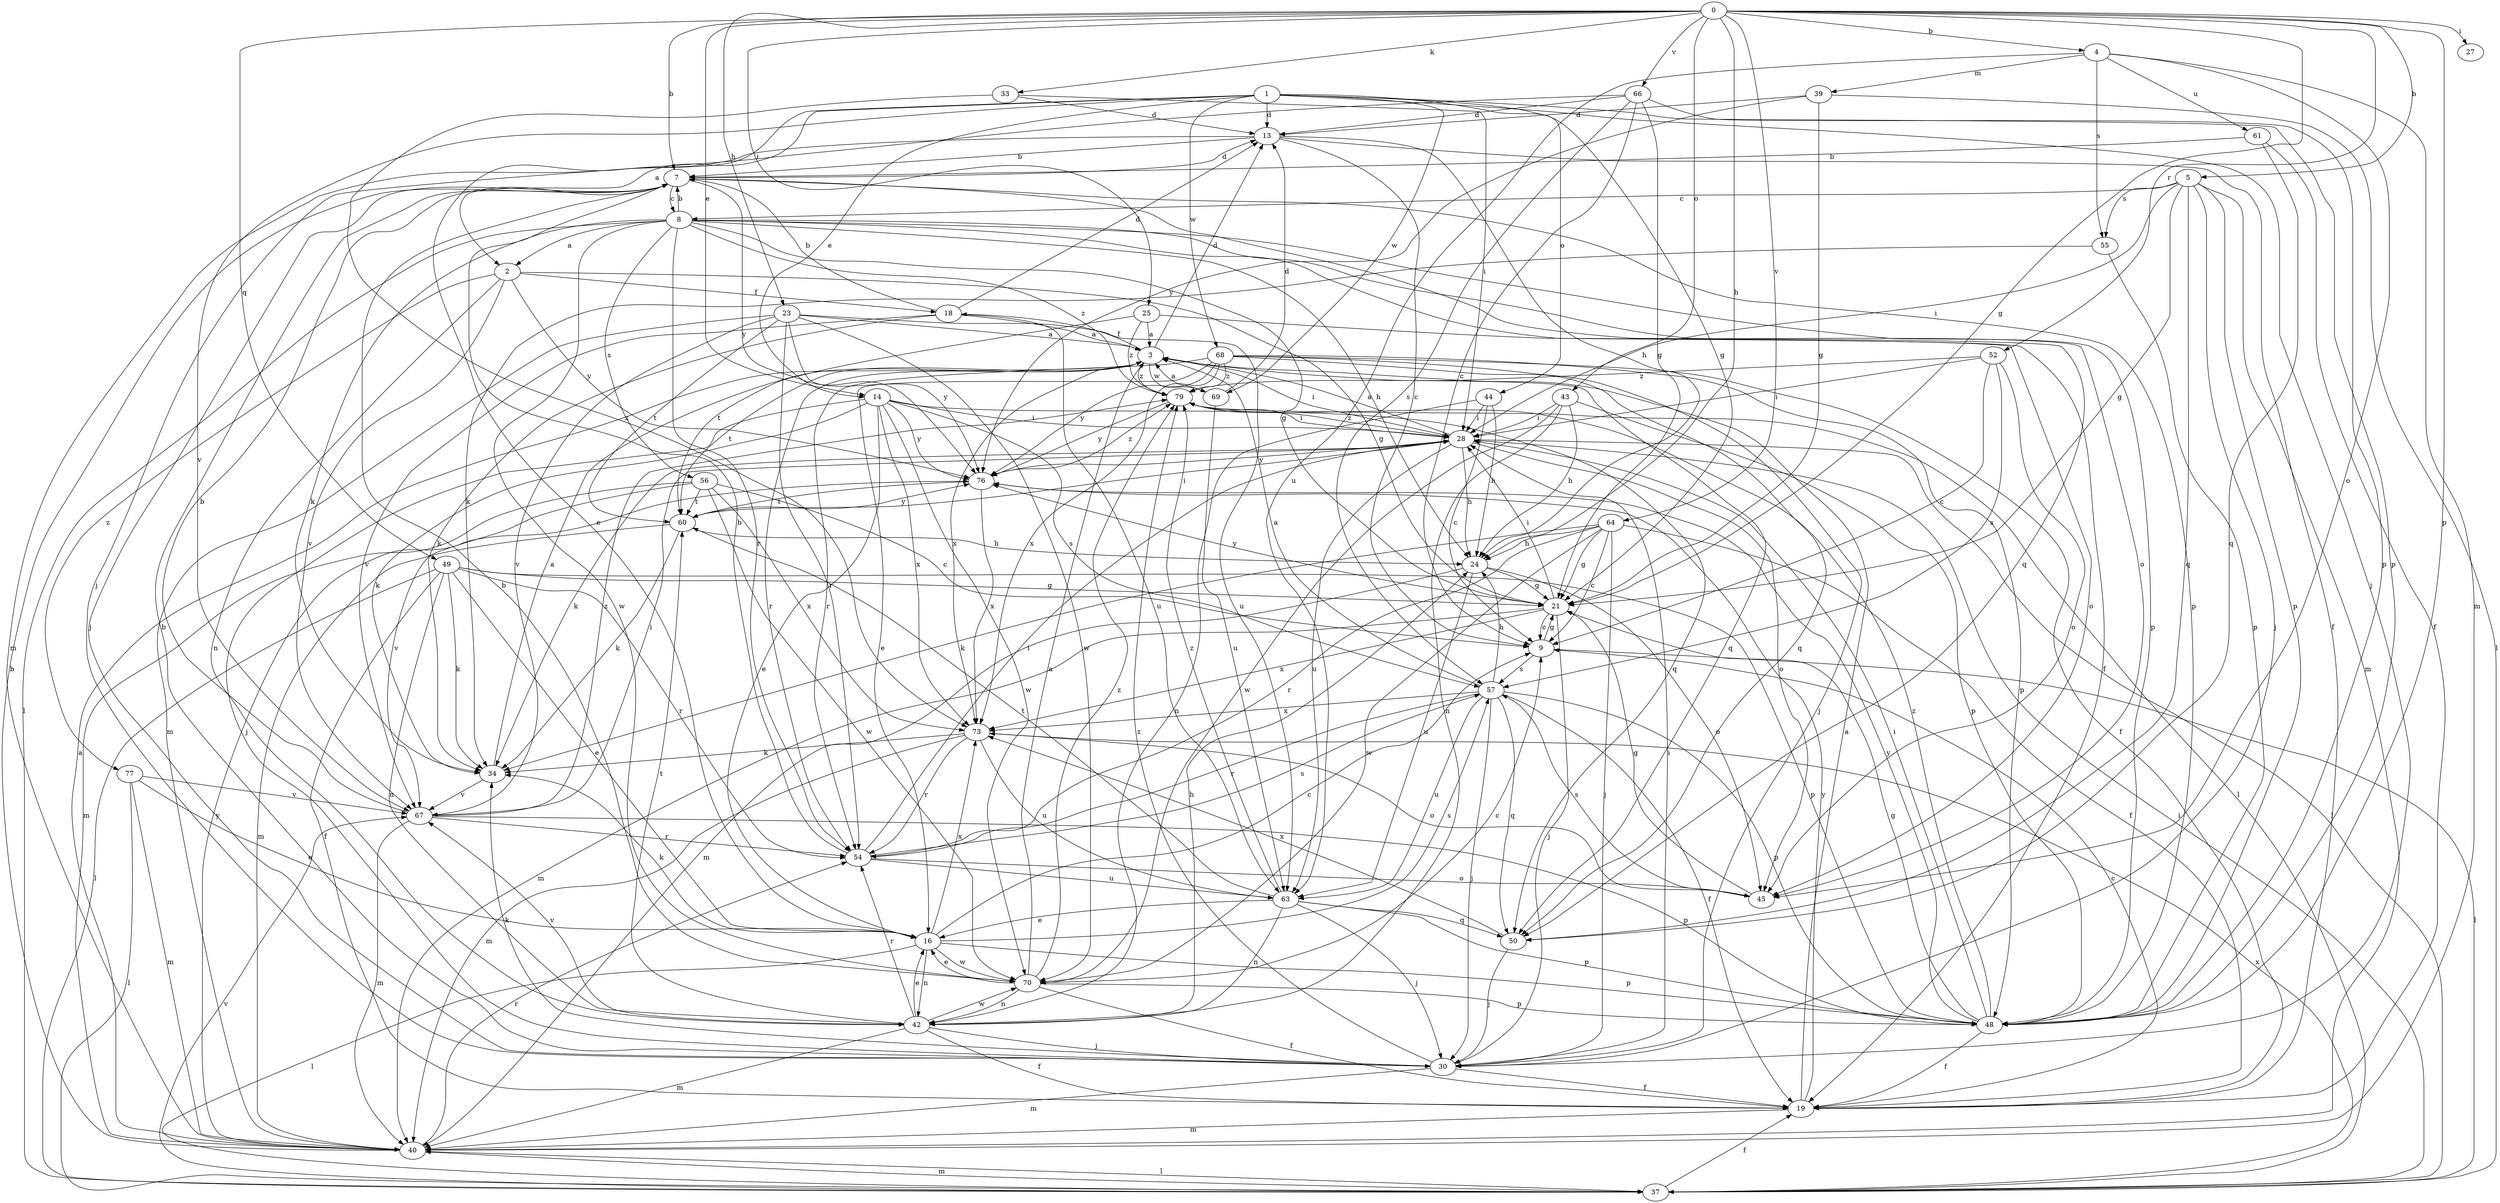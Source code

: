 strict digraph  {
0;
1;
2;
3;
4;
5;
7;
8;
9;
13;
14;
16;
18;
19;
21;
23;
24;
25;
27;
28;
30;
33;
34;
37;
39;
40;
42;
43;
44;
45;
48;
49;
50;
52;
54;
55;
56;
57;
60;
61;
63;
64;
66;
67;
68;
69;
70;
73;
76;
77;
79;
0 -> 4  [label=b];
0 -> 5  [label=b];
0 -> 7  [label=b];
0 -> 14  [label=e];
0 -> 21  [label=g];
0 -> 23  [label=h];
0 -> 24  [label=h];
0 -> 25  [label=i];
0 -> 27  [label=i];
0 -> 33  [label=k];
0 -> 43  [label=o];
0 -> 48  [label=p];
0 -> 49  [label=q];
0 -> 52  [label=r];
0 -> 64  [label=v];
0 -> 66  [label=v];
1 -> 2  [label=a];
1 -> 13  [label=d];
1 -> 14  [label=e];
1 -> 16  [label=e];
1 -> 21  [label=g];
1 -> 30  [label=j];
1 -> 44  [label=o];
1 -> 48  [label=p];
1 -> 67  [label=v];
1 -> 68  [label=w];
1 -> 69  [label=w];
2 -> 18  [label=f];
2 -> 21  [label=g];
2 -> 42  [label=n];
2 -> 67  [label=v];
2 -> 76  [label=y];
2 -> 77  [label=z];
3 -> 13  [label=d];
3 -> 18  [label=f];
3 -> 28  [label=i];
3 -> 50  [label=q];
3 -> 54  [label=r];
3 -> 60  [label=t];
3 -> 69  [label=w];
3 -> 73  [label=x];
3 -> 79  [label=z];
4 -> 39  [label=m];
4 -> 40  [label=m];
4 -> 45  [label=o];
4 -> 55  [label=s];
4 -> 61  [label=u];
4 -> 63  [label=u];
5 -> 8  [label=c];
5 -> 21  [label=g];
5 -> 28  [label=i];
5 -> 30  [label=j];
5 -> 40  [label=m];
5 -> 48  [label=p];
5 -> 50  [label=q];
5 -> 55  [label=s];
7 -> 8  [label=c];
7 -> 13  [label=d];
7 -> 30  [label=j];
7 -> 48  [label=p];
7 -> 50  [label=q];
7 -> 76  [label=y];
8 -> 2  [label=a];
8 -> 7  [label=b];
8 -> 19  [label=f];
8 -> 21  [label=g];
8 -> 24  [label=h];
8 -> 34  [label=k];
8 -> 37  [label=l];
8 -> 45  [label=o];
8 -> 48  [label=p];
8 -> 54  [label=r];
8 -> 56  [label=s];
8 -> 70  [label=w];
8 -> 79  [label=z];
9 -> 21  [label=g];
9 -> 37  [label=l];
9 -> 57  [label=s];
13 -> 7  [label=b];
13 -> 9  [label=c];
13 -> 19  [label=f];
13 -> 24  [label=h];
13 -> 40  [label=m];
14 -> 16  [label=e];
14 -> 28  [label=i];
14 -> 30  [label=j];
14 -> 34  [label=k];
14 -> 50  [label=q];
14 -> 57  [label=s];
14 -> 70  [label=w];
14 -> 73  [label=x];
14 -> 76  [label=y];
16 -> 9  [label=c];
16 -> 34  [label=k];
16 -> 37  [label=l];
16 -> 42  [label=n];
16 -> 48  [label=p];
16 -> 57  [label=s];
16 -> 70  [label=w];
16 -> 73  [label=x];
18 -> 3  [label=a];
18 -> 7  [label=b];
18 -> 13  [label=d];
18 -> 34  [label=k];
18 -> 63  [label=u];
18 -> 67  [label=v];
19 -> 3  [label=a];
19 -> 9  [label=c];
19 -> 40  [label=m];
19 -> 76  [label=y];
21 -> 9  [label=c];
21 -> 28  [label=i];
21 -> 30  [label=j];
21 -> 40  [label=m];
21 -> 73  [label=x];
21 -> 76  [label=y];
23 -> 3  [label=a];
23 -> 40  [label=m];
23 -> 54  [label=r];
23 -> 60  [label=t];
23 -> 63  [label=u];
23 -> 67  [label=v];
23 -> 70  [label=w];
23 -> 76  [label=y];
24 -> 21  [label=g];
24 -> 40  [label=m];
24 -> 45  [label=o];
24 -> 63  [label=u];
25 -> 3  [label=a];
25 -> 45  [label=o];
25 -> 60  [label=t];
25 -> 79  [label=z];
28 -> 3  [label=a];
28 -> 24  [label=h];
28 -> 34  [label=k];
28 -> 37  [label=l];
28 -> 45  [label=o];
28 -> 63  [label=u];
28 -> 76  [label=y];
28 -> 79  [label=z];
30 -> 7  [label=b];
30 -> 19  [label=f];
30 -> 28  [label=i];
30 -> 34  [label=k];
30 -> 40  [label=m];
30 -> 79  [label=z];
33 -> 13  [label=d];
33 -> 28  [label=i];
33 -> 73  [label=x];
34 -> 3  [label=a];
34 -> 67  [label=v];
37 -> 19  [label=f];
37 -> 28  [label=i];
37 -> 40  [label=m];
37 -> 67  [label=v];
37 -> 73  [label=x];
39 -> 13  [label=d];
39 -> 21  [label=g];
39 -> 37  [label=l];
39 -> 76  [label=y];
40 -> 3  [label=a];
40 -> 7  [label=b];
40 -> 37  [label=l];
40 -> 54  [label=r];
40 -> 76  [label=y];
42 -> 16  [label=e];
42 -> 19  [label=f];
42 -> 24  [label=h];
42 -> 30  [label=j];
42 -> 40  [label=m];
42 -> 54  [label=r];
42 -> 60  [label=t];
42 -> 67  [label=v];
42 -> 70  [label=w];
43 -> 24  [label=h];
43 -> 28  [label=i];
43 -> 42  [label=n];
43 -> 48  [label=p];
43 -> 70  [label=w];
44 -> 9  [label=c];
44 -> 24  [label=h];
44 -> 28  [label=i];
44 -> 42  [label=n];
45 -> 21  [label=g];
45 -> 57  [label=s];
48 -> 19  [label=f];
48 -> 21  [label=g];
48 -> 28  [label=i];
48 -> 76  [label=y];
48 -> 79  [label=z];
49 -> 16  [label=e];
49 -> 19  [label=f];
49 -> 21  [label=g];
49 -> 34  [label=k];
49 -> 37  [label=l];
49 -> 42  [label=n];
49 -> 48  [label=p];
49 -> 54  [label=r];
50 -> 30  [label=j];
50 -> 73  [label=x];
52 -> 9  [label=c];
52 -> 28  [label=i];
52 -> 45  [label=o];
52 -> 57  [label=s];
52 -> 79  [label=z];
54 -> 7  [label=b];
54 -> 28  [label=i];
54 -> 45  [label=o];
54 -> 57  [label=s];
54 -> 63  [label=u];
55 -> 34  [label=k];
55 -> 48  [label=p];
56 -> 9  [label=c];
56 -> 40  [label=m];
56 -> 60  [label=t];
56 -> 67  [label=v];
56 -> 70  [label=w];
56 -> 73  [label=x];
57 -> 3  [label=a];
57 -> 19  [label=f];
57 -> 24  [label=h];
57 -> 30  [label=j];
57 -> 48  [label=p];
57 -> 50  [label=q];
57 -> 54  [label=r];
57 -> 63  [label=u];
57 -> 73  [label=x];
60 -> 24  [label=h];
60 -> 28  [label=i];
60 -> 34  [label=k];
60 -> 40  [label=m];
60 -> 76  [label=y];
61 -> 7  [label=b];
61 -> 19  [label=f];
61 -> 50  [label=q];
63 -> 16  [label=e];
63 -> 30  [label=j];
63 -> 42  [label=n];
63 -> 48  [label=p];
63 -> 50  [label=q];
63 -> 60  [label=t];
63 -> 79  [label=z];
64 -> 9  [label=c];
64 -> 19  [label=f];
64 -> 21  [label=g];
64 -> 24  [label=h];
64 -> 30  [label=j];
64 -> 34  [label=k];
64 -> 54  [label=r];
64 -> 70  [label=w];
66 -> 9  [label=c];
66 -> 13  [label=d];
66 -> 21  [label=g];
66 -> 30  [label=j];
66 -> 48  [label=p];
66 -> 57  [label=s];
67 -> 7  [label=b];
67 -> 28  [label=i];
67 -> 40  [label=m];
67 -> 48  [label=p];
67 -> 54  [label=r];
67 -> 79  [label=z];
68 -> 16  [label=e];
68 -> 19  [label=f];
68 -> 30  [label=j];
68 -> 48  [label=p];
68 -> 50  [label=q];
68 -> 54  [label=r];
68 -> 73  [label=x];
68 -> 76  [label=y];
68 -> 79  [label=z];
69 -> 3  [label=a];
69 -> 13  [label=d];
69 -> 63  [label=u];
70 -> 3  [label=a];
70 -> 7  [label=b];
70 -> 9  [label=c];
70 -> 16  [label=e];
70 -> 19  [label=f];
70 -> 42  [label=n];
70 -> 48  [label=p];
70 -> 79  [label=z];
73 -> 34  [label=k];
73 -> 40  [label=m];
73 -> 45  [label=o];
73 -> 54  [label=r];
73 -> 63  [label=u];
76 -> 60  [label=t];
76 -> 73  [label=x];
76 -> 79  [label=z];
77 -> 16  [label=e];
77 -> 37  [label=l];
77 -> 40  [label=m];
77 -> 67  [label=v];
79 -> 28  [label=i];
79 -> 37  [label=l];
79 -> 76  [label=y];
}
